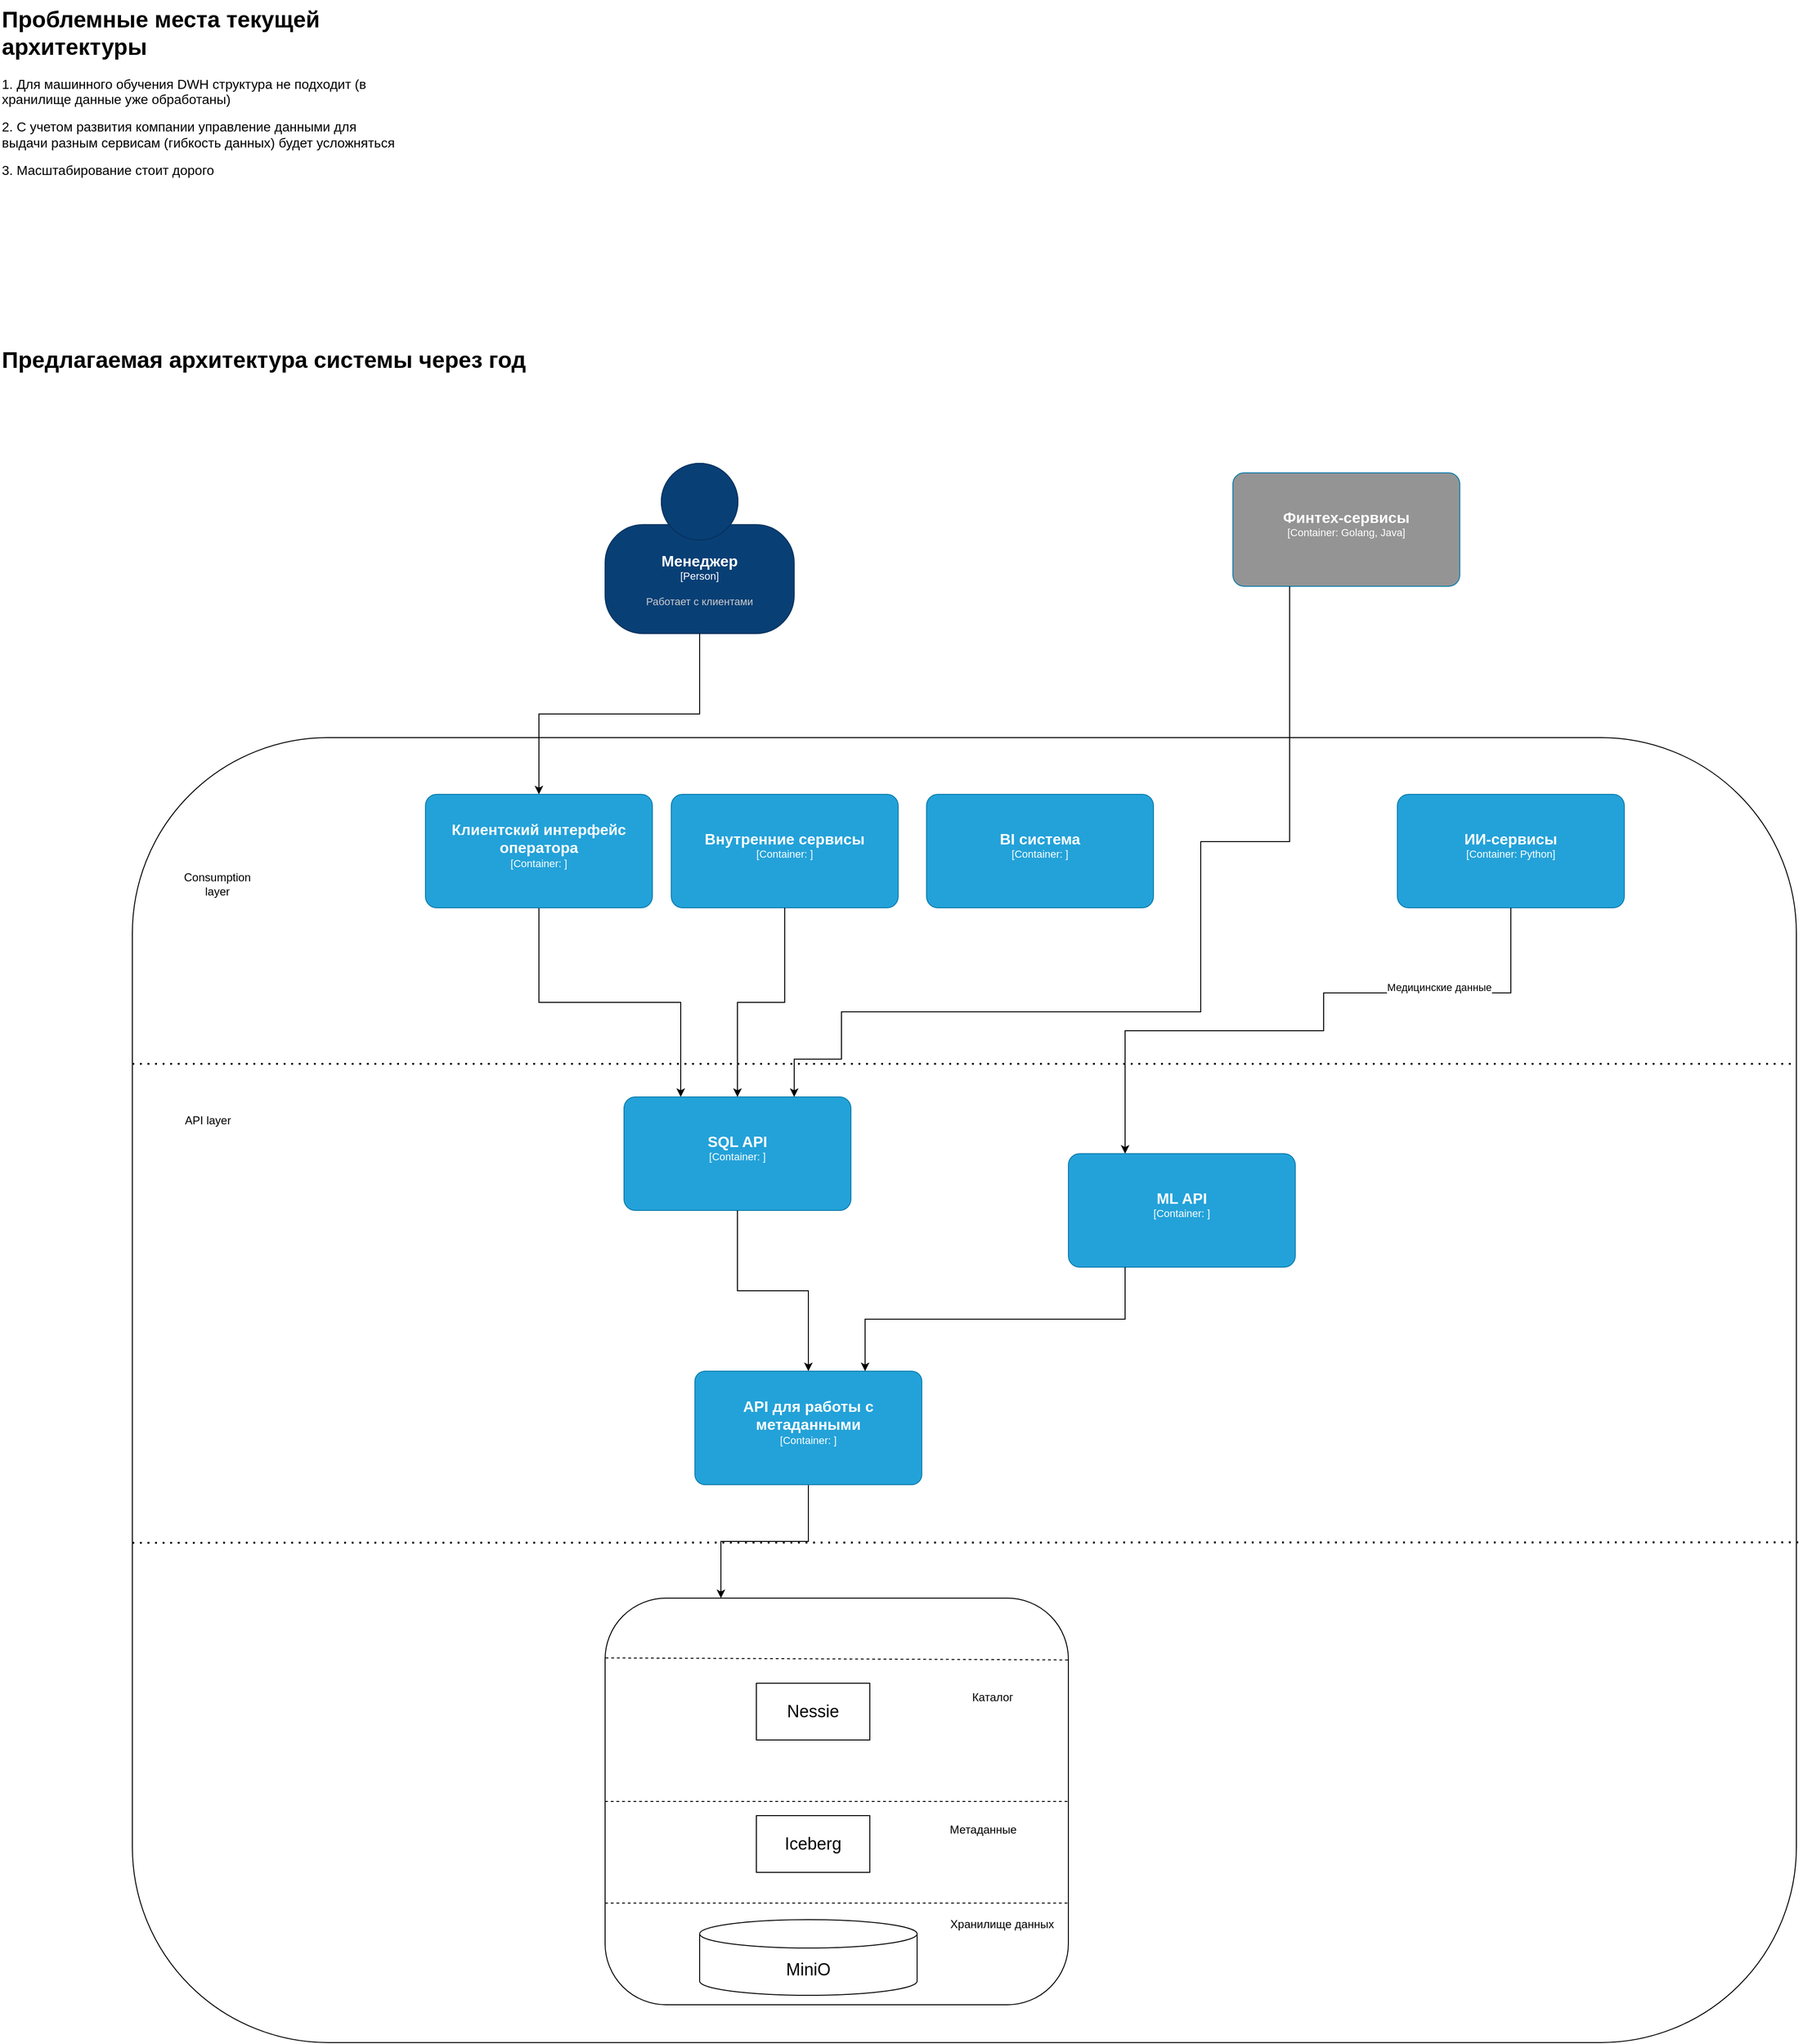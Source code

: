 <mxfile version="26.0.16">
  <diagram name="Страница — 1" id="RakRaeo-s0w_gkNHJqtG">
    <mxGraphModel dx="1725" dy="4096" grid="1" gridSize="10" guides="1" tooltips="1" connect="1" arrows="1" fold="1" page="1" pageScale="1" pageWidth="827" pageHeight="1169" math="0" shadow="0">
      <root>
        <mxCell id="0" />
        <mxCell id="1" parent="0" />
        <mxCell id="BHGAaMLFK4Cb1-xOy87Q-69" value="" style="rounded=1;whiteSpace=wrap;html=1;" parent="1" vertex="1">
          <mxGeometry x="490" y="-680" width="1760" height="1380" as="geometry" />
        </mxCell>
        <mxCell id="BHGAaMLFK4Cb1-xOy87Q-25" value="" style="rounded=1;whiteSpace=wrap;html=1;" parent="1" vertex="1">
          <mxGeometry x="990" y="230" width="490" height="430" as="geometry" />
        </mxCell>
        <object placeholders="1" c4Name="Финтех-сервисы" c4Type="Container" c4Technology="Golang, Java" c4Description="" label="&lt;font style=&quot;font-size: 16px&quot;&gt;&lt;b&gt;%c4Name%&lt;/b&gt;&lt;/font&gt;&lt;div&gt;[%c4Type%: %c4Technology%]&lt;/div&gt;&lt;br&gt;&lt;div&gt;&lt;font style=&quot;font-size: 11px&quot;&gt;&lt;font color=&quot;#E6E6E6&quot;&gt;%c4Description%&lt;/font&gt;&lt;/div&gt;" id="BHGAaMLFK4Cb1-xOy87Q-20">
          <mxCell style="rounded=1;whiteSpace=wrap;html=1;fontSize=11;labelBackgroundColor=none;fillColor=#949494;fontColor=#ffffff;align=center;arcSize=10;strokeColor=#0E7DAD;metaEdit=1;resizable=0;points=[[0.25,0,0],[0.5,0,0],[0.75,0,0],[1,0.25,0],[1,0.5,0],[1,0.75,0],[0.75,1,0],[0.5,1,0],[0.25,1,0],[0,0.75,0],[0,0.5,0],[0,0.25,0]];" parent="1" vertex="1">
            <mxGeometry x="1654" y="-960" width="240" height="120" as="geometry" />
          </mxCell>
        </object>
        <object placeholders="1" c4Name="ИИ-сервисы" c4Type="Container" c4Technology="Python" c4Description="" label="&lt;font style=&quot;font-size: 16px&quot;&gt;&lt;b&gt;%c4Name%&lt;/b&gt;&lt;/font&gt;&lt;div&gt;[%c4Type%: %c4Technology%]&lt;/div&gt;&lt;br&gt;&lt;div&gt;&lt;font style=&quot;font-size: 11px&quot;&gt;&lt;font color=&quot;#E6E6E6&quot;&gt;%c4Description%&lt;/font&gt;&lt;/div&gt;" id="BHGAaMLFK4Cb1-xOy87Q-22">
          <mxCell style="rounded=1;whiteSpace=wrap;html=1;fontSize=11;labelBackgroundColor=none;fillColor=#23A2D9;fontColor=#ffffff;align=center;arcSize=10;strokeColor=#0E7DAD;metaEdit=1;resizable=0;points=[[0.25,0,0],[0.5,0,0],[0.75,0,0],[1,0.25,0],[1,0.5,0],[1,0.75,0],[0.75,1,0],[0.5,1,0],[0.25,1,0],[0,0.75,0],[0,0.5,0],[0,0.25,0]];" parent="1" vertex="1">
            <mxGeometry x="1828" y="-620" width="240" height="120" as="geometry" />
          </mxCell>
        </object>
        <mxCell id="BHGAaMLFK4Cb1-xOy87Q-29" value="" style="endArrow=none;dashed=1;html=1;rounded=0;exitX=0;exitY=0.5;exitDx=0;exitDy=0;entryX=1;entryY=0.5;entryDx=0;entryDy=0;" parent="1" source="BHGAaMLFK4Cb1-xOy87Q-25" target="BHGAaMLFK4Cb1-xOy87Q-25" edge="1">
          <mxGeometry width="50" height="50" relative="1" as="geometry">
            <mxPoint x="1310" y="420" as="sourcePoint" />
            <mxPoint x="1360" y="370" as="targetPoint" />
          </mxGeometry>
        </mxCell>
        <mxCell id="BHGAaMLFK4Cb1-xOy87Q-30" value="" style="endArrow=none;dashed=1;html=1;rounded=0;exitX=0;exitY=0.75;exitDx=0;exitDy=0;entryX=1;entryY=0.75;entryDx=0;entryDy=0;" parent="1" source="BHGAaMLFK4Cb1-xOy87Q-25" target="BHGAaMLFK4Cb1-xOy87Q-25" edge="1">
          <mxGeometry width="50" height="50" relative="1" as="geometry">
            <mxPoint x="1310" y="420" as="sourcePoint" />
            <mxPoint x="1360" y="370" as="targetPoint" />
          </mxGeometry>
        </mxCell>
        <mxCell id="BHGAaMLFK4Cb1-xOy87Q-31" value="&lt;font style=&quot;font-size: 18px;&quot;&gt;MiniO&lt;/font&gt;" style="shape=cylinder3;whiteSpace=wrap;html=1;boundedLbl=1;backgroundOutline=1;size=15;" parent="1" vertex="1">
          <mxGeometry x="1090" y="570" width="230" height="80" as="geometry" />
        </mxCell>
        <mxCell id="BHGAaMLFK4Cb1-xOy87Q-32" value="Хранилище данных" style="text;html=1;align=center;verticalAlign=middle;whiteSpace=wrap;rounded=0;" parent="1" vertex="1">
          <mxGeometry x="1330" y="560" width="160" height="30" as="geometry" />
        </mxCell>
        <mxCell id="BHGAaMLFK4Cb1-xOy87Q-33" value="Метаданные" style="text;html=1;align=center;verticalAlign=middle;whiteSpace=wrap;rounded=0;" parent="1" vertex="1">
          <mxGeometry x="1310" y="460" width="160" height="30" as="geometry" />
        </mxCell>
        <mxCell id="BHGAaMLFK4Cb1-xOy87Q-34" value="&lt;font style=&quot;font-size: 18px;&quot;&gt;Iceberg&lt;/font&gt;" style="rounded=0;whiteSpace=wrap;html=1;" parent="1" vertex="1">
          <mxGeometry x="1150" y="460" width="120" height="60" as="geometry" />
        </mxCell>
        <mxCell id="BHGAaMLFK4Cb1-xOy87Q-35" value="&lt;font style=&quot;font-size: 18px;&quot;&gt;Nessie&lt;/font&gt;" style="rounded=0;whiteSpace=wrap;html=1;" parent="1" vertex="1">
          <mxGeometry x="1150" y="320" width="120" height="60" as="geometry" />
        </mxCell>
        <mxCell id="BHGAaMLFK4Cb1-xOy87Q-36" value="Каталог" style="text;html=1;align=center;verticalAlign=middle;whiteSpace=wrap;rounded=0;" parent="1" vertex="1">
          <mxGeometry x="1320" y="320" width="160" height="30" as="geometry" />
        </mxCell>
        <mxCell id="BHGAaMLFK4Cb1-xOy87Q-37" value="" style="endArrow=none;dashed=1;html=1;rounded=0;exitX=0.001;exitY=0.147;exitDx=0;exitDy=0;entryX=1.001;entryY=0.152;entryDx=0;entryDy=0;exitPerimeter=0;entryPerimeter=0;" parent="1" source="BHGAaMLFK4Cb1-xOy87Q-25" target="BHGAaMLFK4Cb1-xOy87Q-25" edge="1">
          <mxGeometry width="50" height="50" relative="1" as="geometry">
            <mxPoint x="1000" y="455" as="sourcePoint" />
            <mxPoint x="1490" y="455" as="targetPoint" />
          </mxGeometry>
        </mxCell>
        <mxCell id="BHGAaMLFK4Cb1-xOy87Q-41" style="edgeStyle=orthogonalEdgeStyle;rounded=0;orthogonalLoop=1;jettySize=auto;html=1;exitX=0.5;exitY=1;exitDx=0;exitDy=0;entryX=0.25;entryY=0;entryDx=0;entryDy=0;entryPerimeter=0;exitPerimeter=0;" parent="1" source="BHGAaMLFK4Cb1-xOy87Q-22" target="BHGAaMLFK4Cb1-xOy87Q-57" edge="1">
          <mxGeometry relative="1" as="geometry">
            <Array as="points">
              <mxPoint x="1948" y="-410" />
              <mxPoint x="1750" y="-410" />
              <mxPoint x="1750" y="-370" />
              <mxPoint x="1540" y="-370" />
            </Array>
          </mxGeometry>
        </mxCell>
        <mxCell id="BHGAaMLFK4Cb1-xOy87Q-71" value="Медицинские данные" style="edgeLabel;html=1;align=center;verticalAlign=middle;resizable=0;points=[];" parent="BHGAaMLFK4Cb1-xOy87Q-41" vertex="1" connectable="0">
          <mxGeometry x="-0.503" y="-6" relative="1" as="geometry">
            <mxPoint as="offset" />
          </mxGeometry>
        </mxCell>
        <object placeholders="1" c4Name="Внутренние сервисы" c4Type="Container" c4Technology="" c4Description="" label="&lt;font style=&quot;font-size: 16px&quot;&gt;&lt;b&gt;%c4Name%&lt;/b&gt;&lt;/font&gt;&lt;div&gt;[%c4Type%: %c4Technology%]&lt;/div&gt;&lt;br&gt;&lt;div&gt;&lt;font style=&quot;font-size: 11px&quot;&gt;&lt;font color=&quot;#E6E6E6&quot;&gt;%c4Description%&lt;/font&gt;&lt;/div&gt;" id="BHGAaMLFK4Cb1-xOy87Q-49">
          <mxCell style="rounded=1;whiteSpace=wrap;html=1;fontSize=11;labelBackgroundColor=none;fillColor=#23A2D9;fontColor=#ffffff;align=center;arcSize=10;strokeColor=#0E7DAD;metaEdit=1;resizable=0;points=[[0.25,0,0],[0.5,0,0],[0.75,0,0],[1,0.25,0],[1,0.5,0],[1,0.75,0],[0.75,1,0],[0.5,1,0],[0.25,1,0],[0,0.75,0],[0,0.5,0],[0,0.25,0]];" parent="1" vertex="1">
            <mxGeometry x="1060" y="-620" width="240" height="120" as="geometry" />
          </mxCell>
        </object>
        <mxCell id="BHGAaMLFK4Cb1-xOy87Q-51" value="&lt;h1 style=&quot;margin-top: 0px;&quot;&gt;Проблемные места текущей архитектуры&lt;/h1&gt;&lt;p&gt;&lt;font style=&quot;font-size: 14px;&quot;&gt;1. Для машинного обучения DWH структура не подходит (в хранилище данные уже обработаны)&lt;/font&gt;&lt;/p&gt;&lt;p&gt;&lt;font style=&quot;font-size: 14px;&quot;&gt;2. С учетом развития компании управление данными для выдачи разным сервисам (гибкость данных) будет усложняться&lt;/font&gt;&lt;/p&gt;&lt;p&gt;&lt;font style=&quot;font-size: 14px;&quot;&gt;3. Масштабирование стоит дорого&lt;/font&gt;&lt;/p&gt;" style="text;html=1;whiteSpace=wrap;overflow=hidden;rounded=0;" parent="1" vertex="1">
          <mxGeometry x="350" y="-1460" width="420" height="221" as="geometry" />
        </mxCell>
        <object placeholders="1" c4Name="Менеджер" c4Type="Person" c4Description="Работает с клиентами" label="&lt;font style=&quot;font-size: 16px&quot;&gt;&lt;b&gt;%c4Name%&lt;/b&gt;&lt;/font&gt;&lt;div&gt;[%c4Type%]&lt;/div&gt;&lt;br&gt;&lt;div&gt;&lt;font style=&quot;font-size: 11px&quot;&gt;&lt;font color=&quot;#cccccc&quot;&gt;%c4Description%&lt;/font&gt;&lt;/div&gt;" id="BHGAaMLFK4Cb1-xOy87Q-53">
          <mxCell style="html=1;fontSize=11;dashed=0;whiteSpace=wrap;fillColor=#083F75;strokeColor=#06315C;fontColor=#ffffff;shape=mxgraph.c4.person2;align=center;metaEdit=1;points=[[0.5,0,0],[1,0.5,0],[1,0.75,0],[0.75,1,0],[0.5,1,0],[0.25,1,0],[0,0.75,0],[0,0.5,0]];resizable=0;" parent="1" vertex="1">
            <mxGeometry x="990" y="-970" width="200" height="180" as="geometry" />
          </mxCell>
        </object>
        <mxCell id="BHGAaMLFK4Cb1-xOy87Q-54" style="edgeStyle=orthogonalEdgeStyle;rounded=0;orthogonalLoop=1;jettySize=auto;html=1;exitX=0.5;exitY=1;exitDx=0;exitDy=0;exitPerimeter=0;entryX=0.25;entryY=0;entryDx=0;entryDy=0;" parent="1" source="BHGAaMLFK4Cb1-xOy87Q-52" target="BHGAaMLFK4Cb1-xOy87Q-25" edge="1">
          <mxGeometry relative="1" as="geometry" />
        </mxCell>
        <mxCell id="BHGAaMLFK4Cb1-xOy87Q-59" value="" style="edgeStyle=orthogonalEdgeStyle;rounded=0;orthogonalLoop=1;jettySize=auto;html=1;exitX=0.5;exitY=1;exitDx=0;exitDy=0;exitPerimeter=0;entryX=0.25;entryY=0;entryDx=0;entryDy=0;entryPerimeter=0;" parent="1" source="BHGAaMLFK4Cb1-xOy87Q-46" target="BHGAaMLFK4Cb1-xOy87Q-56" edge="1">
          <mxGeometry relative="1" as="geometry">
            <mxPoint x="1100" y="-520" as="sourcePoint" />
            <mxPoint x="1010" y="220" as="targetPoint" />
            <Array as="points">
              <mxPoint x="920" y="-400" />
              <mxPoint x="1070" y="-400" />
            </Array>
          </mxGeometry>
        </mxCell>
        <object placeholders="1" c4Name="SQL API" c4Type="Container" c4Technology="" c4Description="" label="&lt;font style=&quot;font-size: 16px&quot;&gt;&lt;b&gt;%c4Name%&lt;/b&gt;&lt;/font&gt;&lt;div&gt;[%c4Type%: %c4Technology%]&lt;/div&gt;&lt;br&gt;&lt;div&gt;&lt;font style=&quot;font-size: 11px&quot;&gt;&lt;font color=&quot;#E6E6E6&quot;&gt;%c4Description%&lt;/font&gt;&lt;/div&gt;" id="BHGAaMLFK4Cb1-xOy87Q-56">
          <mxCell style="rounded=1;whiteSpace=wrap;html=1;fontSize=11;labelBackgroundColor=none;fillColor=#23A2D9;fontColor=#ffffff;align=center;arcSize=10;strokeColor=#0E7DAD;metaEdit=1;resizable=0;points=[[0.25,0,0],[0.5,0,0],[0.75,0,0],[1,0.25,0],[1,0.5,0],[1,0.75,0],[0.75,1,0],[0.5,1,0],[0.25,1,0],[0,0.75,0],[0,0.5,0],[0,0.25,0]];" parent="1" vertex="1">
            <mxGeometry x="1010" y="-300" width="240" height="120" as="geometry" />
          </mxCell>
        </object>
        <mxCell id="BHGAaMLFK4Cb1-xOy87Q-60" value="" style="edgeStyle=orthogonalEdgeStyle;rounded=0;orthogonalLoop=1;jettySize=auto;html=1;exitX=0.5;exitY=1;exitDx=0;exitDy=0;exitPerimeter=0;entryX=0.5;entryY=0;entryDx=0;entryDy=0;entryPerimeter=0;" parent="1" source="BHGAaMLFK4Cb1-xOy87Q-56" target="BHGAaMLFK4Cb1-xOy87Q-52" edge="1">
          <mxGeometry relative="1" as="geometry">
            <mxPoint x="1130" y="-180" as="sourcePoint" />
            <mxPoint x="1010" y="220" as="targetPoint" />
          </mxGeometry>
        </mxCell>
        <object placeholders="1" c4Name="API для работы с метаданными" c4Type="Container" c4Technology="" c4Description="" label="&lt;font style=&quot;font-size: 16px&quot;&gt;&lt;b&gt;%c4Name%&lt;/b&gt;&lt;/font&gt;&lt;div&gt;[%c4Type%: %c4Technology%]&lt;/div&gt;&lt;br&gt;&lt;div&gt;&lt;font style=&quot;font-size: 11px&quot;&gt;&lt;font color=&quot;#E6E6E6&quot;&gt;%c4Description%&lt;/font&gt;&lt;/div&gt;" id="BHGAaMLFK4Cb1-xOy87Q-52">
          <mxCell style="rounded=1;whiteSpace=wrap;html=1;fontSize=11;labelBackgroundColor=none;fillColor=#23A2D9;fontColor=#ffffff;align=center;arcSize=9;strokeColor=#0E7DAD;metaEdit=1;resizable=0;points=[[0.25,0,0],[0.5,0,0],[0.75,0,0],[1,0.25,0],[1,0.5,0],[1,0.75,0],[0.75,1,0],[0.5,1,0],[0.25,1,0],[0,0.75,0],[0,0.5,0],[0,0.25,0]];" parent="1" vertex="1">
            <mxGeometry x="1085" y="-10" width="240" height="120" as="geometry" />
          </mxCell>
        </object>
        <object placeholders="1" c4Name="ML API " c4Type="Container" c4Technology="" c4Description="" label="&lt;font style=&quot;font-size: 16px&quot;&gt;&lt;b&gt;%c4Name%&lt;/b&gt;&lt;/font&gt;&lt;div&gt;[%c4Type%: %c4Technology%]&lt;/div&gt;&lt;br&gt;&lt;div&gt;&lt;font style=&quot;font-size: 11px&quot;&gt;&lt;font color=&quot;#E6E6E6&quot;&gt;%c4Description%&lt;/font&gt;&lt;/div&gt;" id="BHGAaMLFK4Cb1-xOy87Q-57">
          <mxCell style="rounded=1;whiteSpace=wrap;html=1;fontSize=11;labelBackgroundColor=none;fillColor=#23A2D9;fontColor=#ffffff;align=center;arcSize=10;strokeColor=#0E7DAD;metaEdit=1;resizable=0;points=[[0.25,0,0],[0.5,0,0],[0.75,0,0],[1,0.25,0],[1,0.5,0],[1,0.75,0],[0.75,1,0],[0.5,1,0],[0.25,1,0],[0,0.75,0],[0,0.5,0],[0,0.25,0]];" parent="1" vertex="1">
            <mxGeometry x="1480" y="-240" width="240" height="120" as="geometry" />
          </mxCell>
        </object>
        <mxCell id="BHGAaMLFK4Cb1-xOy87Q-63" style="edgeStyle=orthogonalEdgeStyle;rounded=0;orthogonalLoop=1;jettySize=auto;html=1;exitX=0.25;exitY=1;exitDx=0;exitDy=0;exitPerimeter=0;entryX=0.75;entryY=0;entryDx=0;entryDy=0;entryPerimeter=0;" parent="1" source="BHGAaMLFK4Cb1-xOy87Q-57" target="BHGAaMLFK4Cb1-xOy87Q-52" edge="1">
          <mxGeometry relative="1" as="geometry" />
        </mxCell>
        <mxCell id="BHGAaMLFK4Cb1-xOy87Q-64" style="edgeStyle=orthogonalEdgeStyle;rounded=0;orthogonalLoop=1;jettySize=auto;html=1;exitX=0.25;exitY=1;exitDx=0;exitDy=0;exitPerimeter=0;entryX=0.75;entryY=0;entryDx=0;entryDy=0;entryPerimeter=0;" parent="1" source="BHGAaMLFK4Cb1-xOy87Q-20" target="BHGAaMLFK4Cb1-xOy87Q-56" edge="1">
          <mxGeometry relative="1" as="geometry">
            <Array as="points">
              <mxPoint x="1714" y="-570" />
              <mxPoint x="1620" y="-570" />
              <mxPoint x="1620" y="-390" />
              <mxPoint x="1240" y="-390" />
              <mxPoint x="1240" y="-340" />
              <mxPoint x="1190" y="-340" />
            </Array>
          </mxGeometry>
        </mxCell>
        <mxCell id="BHGAaMLFK4Cb1-xOy87Q-65" value="" style="edgeStyle=orthogonalEdgeStyle;rounded=0;orthogonalLoop=1;jettySize=auto;html=1;exitX=0.5;exitY=1;exitDx=0;exitDy=0;exitPerimeter=0;entryX=0.5;entryY=0;entryDx=0;entryDy=0;entryPerimeter=0;" parent="1" source="BHGAaMLFK4Cb1-xOy87Q-53" target="BHGAaMLFK4Cb1-xOy87Q-46" edge="1">
          <mxGeometry relative="1" as="geometry">
            <mxPoint x="1100" y="-520" as="sourcePoint" />
            <mxPoint x="1130" y="-300" as="targetPoint" />
          </mxGeometry>
        </mxCell>
        <object placeholders="1" c4Name="Клиентский интерфейс оператора" c4Type="Container" c4Technology="" c4Description="" label="&lt;font style=&quot;font-size: 16px&quot;&gt;&lt;b&gt;%c4Name%&lt;/b&gt;&lt;/font&gt;&lt;div&gt;[%c4Type%: %c4Technology%]&lt;/div&gt;&lt;br&gt;&lt;div&gt;&lt;font style=&quot;font-size: 11px&quot;&gt;&lt;font color=&quot;#E6E6E6&quot;&gt;%c4Description%&lt;/font&gt;&lt;/div&gt;" id="BHGAaMLFK4Cb1-xOy87Q-46">
          <mxCell style="rounded=1;whiteSpace=wrap;html=1;fontSize=11;labelBackgroundColor=none;fillColor=#23A2D9;fontColor=#ffffff;align=center;arcSize=10;strokeColor=#0E7DAD;metaEdit=1;resizable=0;points=[[0.25,0,0],[0.5,0,0],[0.75,0,0],[1,0.25,0],[1,0.5,0],[1,0.75,0],[0.75,1,0],[0.5,1,0],[0.25,1,0],[0,0.75,0],[0,0.5,0],[0,0.25,0]];" parent="1" vertex="1">
            <mxGeometry x="800" y="-620" width="240" height="120" as="geometry" />
          </mxCell>
        </object>
        <mxCell id="BHGAaMLFK4Cb1-xOy87Q-67" style="edgeStyle=orthogonalEdgeStyle;rounded=0;orthogonalLoop=1;jettySize=auto;html=1;exitX=0.5;exitY=1;exitDx=0;exitDy=0;exitPerimeter=0;entryX=0.5;entryY=0;entryDx=0;entryDy=0;entryPerimeter=0;" parent="1" source="BHGAaMLFK4Cb1-xOy87Q-49" target="BHGAaMLFK4Cb1-xOy87Q-56" edge="1">
          <mxGeometry relative="1" as="geometry" />
        </mxCell>
        <object placeholders="1" c4Name="BI система" c4Type="Container" c4Technology="" c4Description="" label="&lt;font style=&quot;font-size: 16px&quot;&gt;&lt;b&gt;%c4Name%&lt;/b&gt;&lt;/font&gt;&lt;div&gt;[%c4Type%: %c4Technology%]&lt;/div&gt;&lt;br&gt;&lt;div&gt;&lt;font style=&quot;font-size: 11px&quot;&gt;&lt;font color=&quot;#E6E6E6&quot;&gt;%c4Description%&lt;/font&gt;&lt;/div&gt;" id="BHGAaMLFK4Cb1-xOy87Q-68">
          <mxCell style="rounded=1;whiteSpace=wrap;html=1;fontSize=11;labelBackgroundColor=none;fillColor=#23A2D9;fontColor=#ffffff;align=center;arcSize=10;strokeColor=#0E7DAD;metaEdit=1;resizable=0;points=[[0.25,0,0],[0.5,0,0],[0.75,0,0],[1,0.25,0],[1,0.5,0],[1,0.75,0],[0.75,1,0],[0.5,1,0],[0.25,1,0],[0,0.75,0],[0,0.5,0],[0,0.25,0]];" parent="1" vertex="1">
            <mxGeometry x="1330" y="-620" width="240" height="120" as="geometry" />
          </mxCell>
        </object>
        <mxCell id="BHGAaMLFK4Cb1-xOy87Q-70" value="" style="endArrow=none;dashed=1;html=1;dashPattern=1 3;strokeWidth=2;rounded=0;exitX=0;exitY=0.25;exitDx=0;exitDy=0;entryX=1;entryY=0.25;entryDx=0;entryDy=0;" parent="1" source="BHGAaMLFK4Cb1-xOy87Q-69" target="BHGAaMLFK4Cb1-xOy87Q-69" edge="1">
          <mxGeometry width="50" height="50" relative="1" as="geometry">
            <mxPoint x="1180" y="-730" as="sourcePoint" />
            <mxPoint x="1570" y="-430" as="targetPoint" />
          </mxGeometry>
        </mxCell>
        <mxCell id="BHGAaMLFK4Cb1-xOy87Q-72" value="Consumption layer" style="text;html=1;align=center;verticalAlign=middle;whiteSpace=wrap;rounded=0;" parent="1" vertex="1">
          <mxGeometry x="550" y="-540" width="60" height="30" as="geometry" />
        </mxCell>
        <mxCell id="BHGAaMLFK4Cb1-xOy87Q-73" value="" style="endArrow=none;dashed=1;html=1;dashPattern=1 3;strokeWidth=2;rounded=0;exitX=0;exitY=0.617;exitDx=0;exitDy=0;exitPerimeter=0;" parent="1" source="BHGAaMLFK4Cb1-xOy87Q-69" edge="1">
          <mxGeometry width="50" height="50" relative="1" as="geometry">
            <mxPoint x="460" y="160" as="sourcePoint" />
            <mxPoint x="2254" y="171" as="targetPoint" />
          </mxGeometry>
        </mxCell>
        <mxCell id="BHGAaMLFK4Cb1-xOy87Q-74" value="API layer" style="text;html=1;align=center;verticalAlign=middle;whiteSpace=wrap;rounded=0;" parent="1" vertex="1">
          <mxGeometry x="540" y="-290" width="60" height="30" as="geometry" />
        </mxCell>
        <mxCell id="pz2omQlsYsqPgp86Fd3--2" value="&lt;h1 style=&quot;margin-top: 0px;&quot;&gt;Предлагаемая архитектура системы через год&lt;/h1&gt;" style="text;html=1;whiteSpace=wrap;overflow=hidden;rounded=0;" vertex="1" parent="1">
          <mxGeometry x="350" y="-1100" width="710" height="50" as="geometry" />
        </mxCell>
      </root>
    </mxGraphModel>
  </diagram>
</mxfile>
